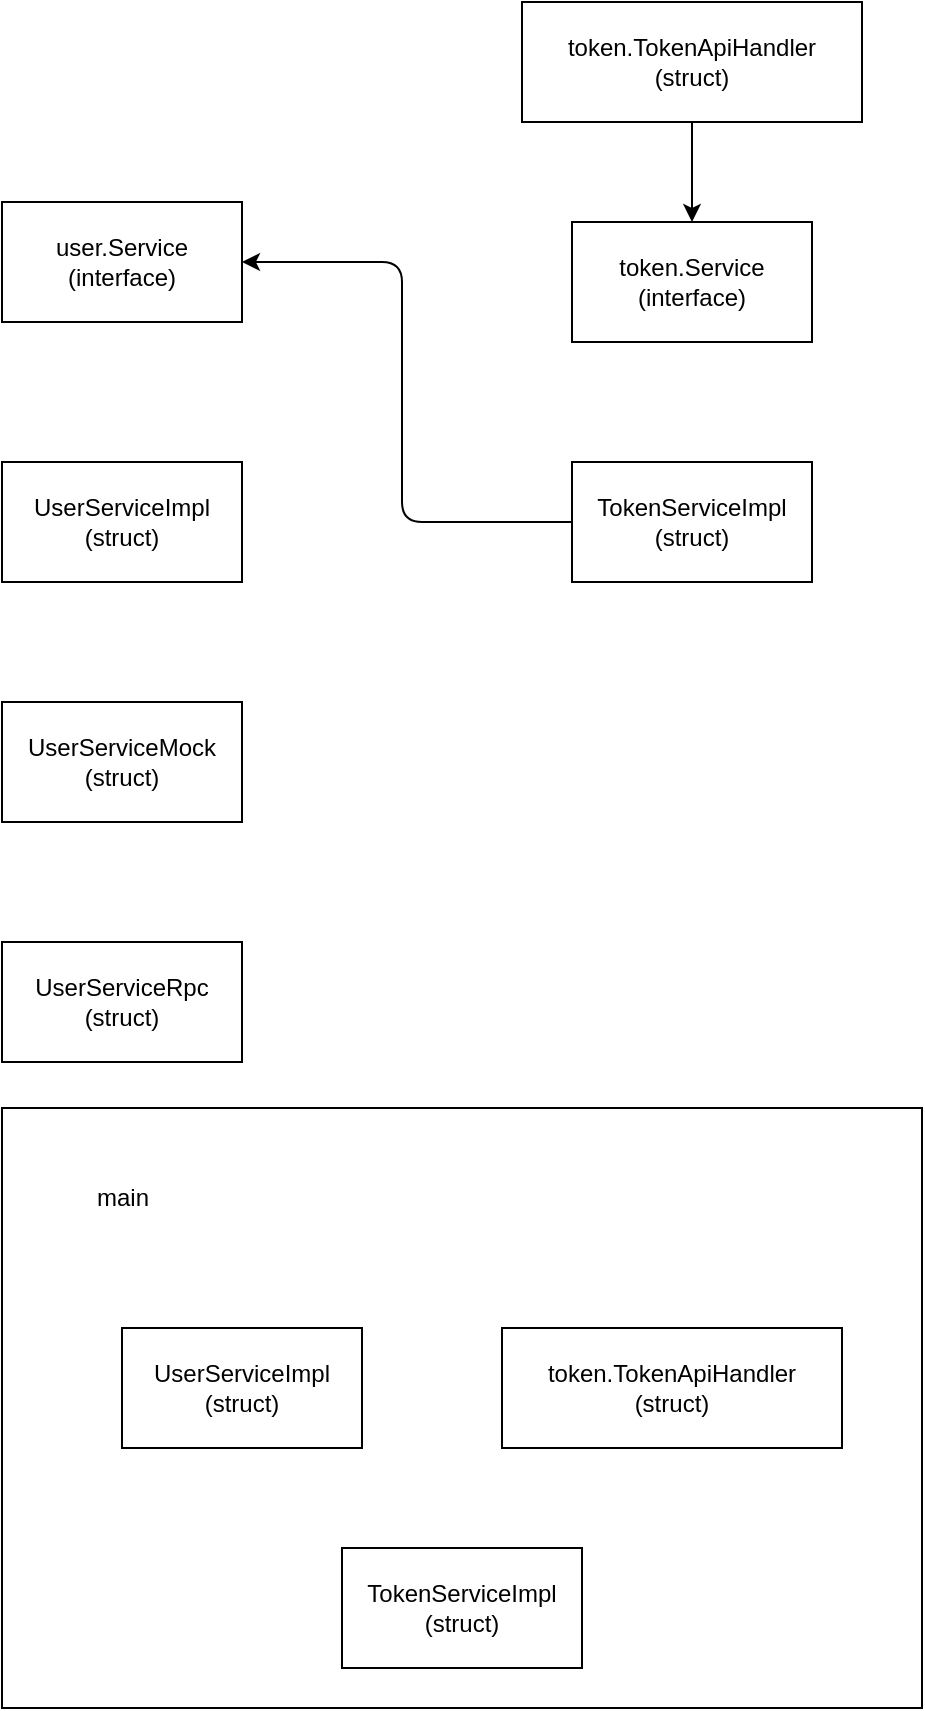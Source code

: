 <mxfile>
    <diagram id="QTnWu7jIufpeKar78dvY" name="Page-1">
        <mxGraphModel dx="523" dy="434" grid="1" gridSize="10" guides="1" tooltips="1" connect="1" arrows="1" fold="1" page="1" pageScale="1" pageWidth="1169" pageHeight="827" math="0" shadow="0">
            <root>
                <mxCell id="0"/>
                <mxCell id="1" parent="0"/>
                <mxCell id="2" value="user.Service&lt;br&gt;(interface)" style="rounded=0;whiteSpace=wrap;html=1;" parent="1" vertex="1">
                    <mxGeometry x="180" y="177" width="120" height="60" as="geometry"/>
                </mxCell>
                <mxCell id="3" value="token.Service&lt;br&gt;(interface)" style="rounded=0;whiteSpace=wrap;html=1;" parent="1" vertex="1">
                    <mxGeometry x="465" y="187" width="120" height="60" as="geometry"/>
                </mxCell>
                <mxCell id="4" value="TokenServiceImpl&lt;br&gt;(struct)" style="rounded=0;whiteSpace=wrap;html=1;" parent="1" vertex="1">
                    <mxGeometry x="465" y="307" width="120" height="60" as="geometry"/>
                </mxCell>
                <mxCell id="5" value="UserServiceImpl&lt;br&gt;(struct)" style="rounded=0;whiteSpace=wrap;html=1;" parent="1" vertex="1">
                    <mxGeometry x="180" y="307" width="120" height="60" as="geometry"/>
                </mxCell>
                <mxCell id="6" value="UserServiceMock&lt;br&gt;(struct)" style="rounded=0;whiteSpace=wrap;html=1;" parent="1" vertex="1">
                    <mxGeometry x="180" y="427" width="120" height="60" as="geometry"/>
                </mxCell>
                <mxCell id="7" value="UserServiceRpc&lt;br&gt;(struct)" style="rounded=0;whiteSpace=wrap;html=1;" parent="1" vertex="1">
                    <mxGeometry x="180" y="547" width="120" height="60" as="geometry"/>
                </mxCell>
                <mxCell id="8" value="" style="endArrow=classic;html=1;exitX=0;exitY=0.5;exitDx=0;exitDy=0;entryX=1;entryY=0.5;entryDx=0;entryDy=0;" parent="1" source="4" target="2" edge="1">
                    <mxGeometry width="50" height="50" relative="1" as="geometry">
                        <mxPoint x="360" y="357" as="sourcePoint"/>
                        <mxPoint x="410" y="307" as="targetPoint"/>
                        <Array as="points">
                            <mxPoint x="380" y="337"/>
                            <mxPoint x="380" y="207"/>
                        </Array>
                    </mxGeometry>
                </mxCell>
                <mxCell id="9" value="token.TokenApiHandler&lt;br&gt;(struct)" style="rounded=0;whiteSpace=wrap;html=1;" parent="1" vertex="1">
                    <mxGeometry x="440" y="77" width="170" height="60" as="geometry"/>
                </mxCell>
                <mxCell id="10" value="" style="endArrow=classic;html=1;entryX=0.5;entryY=0;entryDx=0;entryDy=0;exitX=0.5;exitY=1;exitDx=0;exitDy=0;" parent="1" source="9" target="3" edge="1">
                    <mxGeometry width="50" height="50" relative="1" as="geometry">
                        <mxPoint x="520" y="147" as="sourcePoint"/>
                        <mxPoint x="460" y="187" as="targetPoint"/>
                    </mxGeometry>
                </mxCell>
                <mxCell id="14" value="" style="rounded=0;whiteSpace=wrap;html=1;" vertex="1" parent="1">
                    <mxGeometry x="180" y="630" width="460" height="300" as="geometry"/>
                </mxCell>
                <mxCell id="11" value="token.TokenApiHandler&lt;br&gt;(struct)" style="rounded=0;whiteSpace=wrap;html=1;" vertex="1" parent="1">
                    <mxGeometry x="430" y="740" width="170" height="60" as="geometry"/>
                </mxCell>
                <mxCell id="12" value="TokenServiceImpl&lt;br&gt;(struct)" style="rounded=0;whiteSpace=wrap;html=1;" vertex="1" parent="1">
                    <mxGeometry x="350" y="850" width="120" height="60" as="geometry"/>
                </mxCell>
                <mxCell id="13" value="UserServiceImpl&lt;br&gt;(struct)" style="rounded=0;whiteSpace=wrap;html=1;" vertex="1" parent="1">
                    <mxGeometry x="240" y="740" width="120" height="60" as="geometry"/>
                </mxCell>
                <mxCell id="15" value="main" style="text;html=1;align=center;verticalAlign=middle;resizable=0;points=[];autosize=1;strokeColor=none;fillColor=none;" vertex="1" parent="1">
                    <mxGeometry x="215" y="660" width="50" height="30" as="geometry"/>
                </mxCell>
            </root>
        </mxGraphModel>
    </diagram>
</mxfile>
